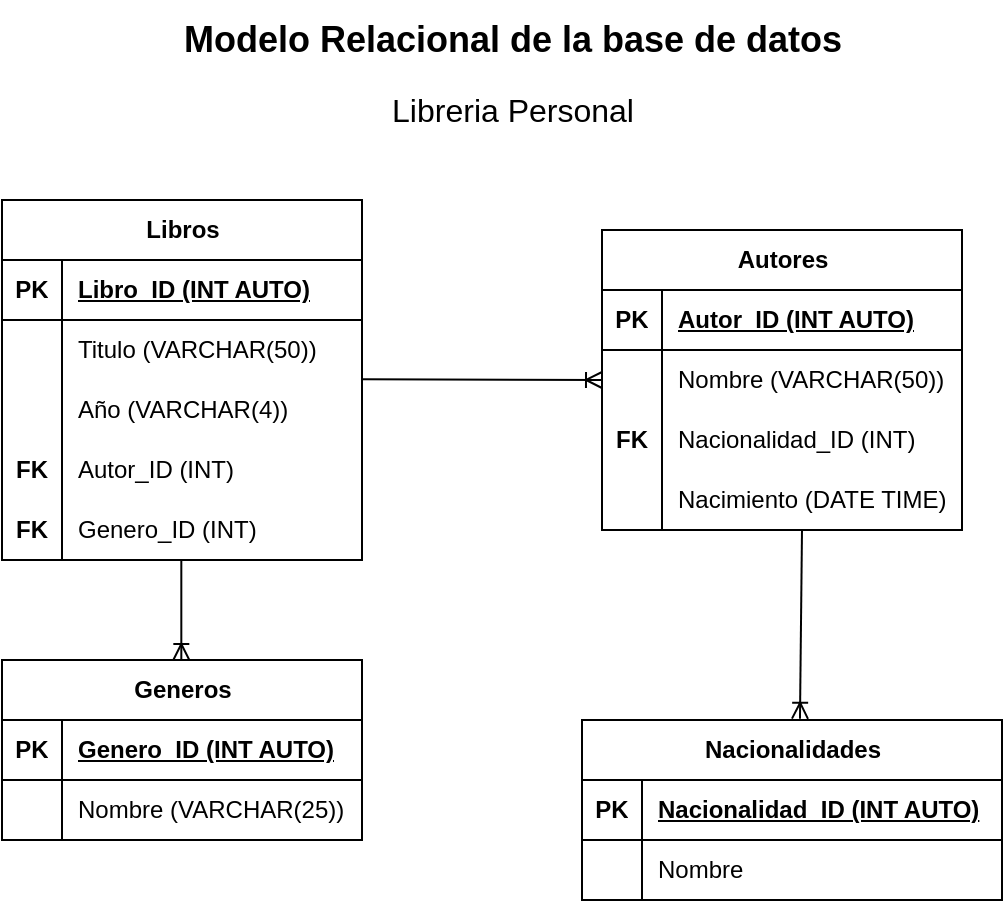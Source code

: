 <mxfile version="24.2.8" type="device">
  <diagram name="Página-1" id="9euo6prnNCywqgt46k-c">
    <mxGraphModel dx="1648" dy="701" grid="1" gridSize="10" guides="1" tooltips="1" connect="1" arrows="1" fold="1" page="1" pageScale="1" pageWidth="413" pageHeight="583" math="0" shadow="0">
      <root>
        <mxCell id="0" />
        <mxCell id="1" parent="0" />
        <mxCell id="jcI66OGWOSjUyQBZKdbH-1" value="Libros" style="shape=table;startSize=30;container=1;collapsible=1;childLayout=tableLayout;fixedRows=1;rowLines=0;fontStyle=1;align=center;resizeLast=1;html=1;" vertex="1" parent="1">
          <mxGeometry x="-250" y="190" width="180" height="180" as="geometry" />
        </mxCell>
        <mxCell id="jcI66OGWOSjUyQBZKdbH-2" value="" style="shape=tableRow;horizontal=0;startSize=0;swimlaneHead=0;swimlaneBody=0;fillColor=none;collapsible=0;dropTarget=0;points=[[0,0.5],[1,0.5]];portConstraint=eastwest;top=0;left=0;right=0;bottom=1;" vertex="1" parent="jcI66OGWOSjUyQBZKdbH-1">
          <mxGeometry y="30" width="180" height="30" as="geometry" />
        </mxCell>
        <mxCell id="jcI66OGWOSjUyQBZKdbH-3" value="PK" style="shape=partialRectangle;connectable=0;fillColor=none;top=0;left=0;bottom=0;right=0;fontStyle=1;overflow=hidden;whiteSpace=wrap;html=1;" vertex="1" parent="jcI66OGWOSjUyQBZKdbH-2">
          <mxGeometry width="30" height="30" as="geometry">
            <mxRectangle width="30" height="30" as="alternateBounds" />
          </mxGeometry>
        </mxCell>
        <mxCell id="jcI66OGWOSjUyQBZKdbH-4" value="Libro_ID (INT AUTO)" style="shape=partialRectangle;connectable=0;fillColor=none;top=0;left=0;bottom=0;right=0;align=left;spacingLeft=6;fontStyle=5;overflow=hidden;whiteSpace=wrap;html=1;" vertex="1" parent="jcI66OGWOSjUyQBZKdbH-2">
          <mxGeometry x="30" width="150" height="30" as="geometry">
            <mxRectangle width="150" height="30" as="alternateBounds" />
          </mxGeometry>
        </mxCell>
        <mxCell id="jcI66OGWOSjUyQBZKdbH-5" value="" style="shape=tableRow;horizontal=0;startSize=0;swimlaneHead=0;swimlaneBody=0;fillColor=none;collapsible=0;dropTarget=0;points=[[0,0.5],[1,0.5]];portConstraint=eastwest;top=0;left=0;right=0;bottom=0;" vertex="1" parent="jcI66OGWOSjUyQBZKdbH-1">
          <mxGeometry y="60" width="180" height="30" as="geometry" />
        </mxCell>
        <mxCell id="jcI66OGWOSjUyQBZKdbH-6" value="" style="shape=partialRectangle;connectable=0;fillColor=none;top=0;left=0;bottom=0;right=0;editable=1;overflow=hidden;whiteSpace=wrap;html=1;" vertex="1" parent="jcI66OGWOSjUyQBZKdbH-5">
          <mxGeometry width="30" height="30" as="geometry">
            <mxRectangle width="30" height="30" as="alternateBounds" />
          </mxGeometry>
        </mxCell>
        <mxCell id="jcI66OGWOSjUyQBZKdbH-7" value="Titulo (VARCHAR(50))" style="shape=partialRectangle;connectable=0;fillColor=none;top=0;left=0;bottom=0;right=0;align=left;spacingLeft=6;overflow=hidden;whiteSpace=wrap;html=1;" vertex="1" parent="jcI66OGWOSjUyQBZKdbH-5">
          <mxGeometry x="30" width="150" height="30" as="geometry">
            <mxRectangle width="150" height="30" as="alternateBounds" />
          </mxGeometry>
        </mxCell>
        <mxCell id="jcI66OGWOSjUyQBZKdbH-8" value="" style="shape=tableRow;horizontal=0;startSize=0;swimlaneHead=0;swimlaneBody=0;fillColor=none;collapsible=0;dropTarget=0;points=[[0,0.5],[1,0.5]];portConstraint=eastwest;top=0;left=0;right=0;bottom=0;" vertex="1" parent="jcI66OGWOSjUyQBZKdbH-1">
          <mxGeometry y="90" width="180" height="30" as="geometry" />
        </mxCell>
        <mxCell id="jcI66OGWOSjUyQBZKdbH-9" value="" style="shape=partialRectangle;connectable=0;fillColor=none;top=0;left=0;bottom=0;right=0;editable=1;overflow=hidden;whiteSpace=wrap;html=1;" vertex="1" parent="jcI66OGWOSjUyQBZKdbH-8">
          <mxGeometry width="30" height="30" as="geometry">
            <mxRectangle width="30" height="30" as="alternateBounds" />
          </mxGeometry>
        </mxCell>
        <mxCell id="jcI66OGWOSjUyQBZKdbH-10" value="Año (VARCHAR(4))" style="shape=partialRectangle;connectable=0;fillColor=none;top=0;left=0;bottom=0;right=0;align=left;spacingLeft=6;overflow=hidden;whiteSpace=wrap;html=1;" vertex="1" parent="jcI66OGWOSjUyQBZKdbH-8">
          <mxGeometry x="30" width="150" height="30" as="geometry">
            <mxRectangle width="150" height="30" as="alternateBounds" />
          </mxGeometry>
        </mxCell>
        <mxCell id="jcI66OGWOSjUyQBZKdbH-11" value="" style="shape=tableRow;horizontal=0;startSize=0;swimlaneHead=0;swimlaneBody=0;fillColor=none;collapsible=0;dropTarget=0;points=[[0,0.5],[1,0.5]];portConstraint=eastwest;top=0;left=0;right=0;bottom=0;" vertex="1" parent="jcI66OGWOSjUyQBZKdbH-1">
          <mxGeometry y="120" width="180" height="30" as="geometry" />
        </mxCell>
        <mxCell id="jcI66OGWOSjUyQBZKdbH-12" value="&lt;b&gt;FK&lt;/b&gt;" style="shape=partialRectangle;connectable=0;fillColor=none;top=0;left=0;bottom=0;right=0;editable=1;overflow=hidden;whiteSpace=wrap;html=1;" vertex="1" parent="jcI66OGWOSjUyQBZKdbH-11">
          <mxGeometry width="30" height="30" as="geometry">
            <mxRectangle width="30" height="30" as="alternateBounds" />
          </mxGeometry>
        </mxCell>
        <mxCell id="jcI66OGWOSjUyQBZKdbH-13" value="Autor_ID (INT)" style="shape=partialRectangle;connectable=0;fillColor=none;top=0;left=0;bottom=0;right=0;align=left;spacingLeft=6;overflow=hidden;whiteSpace=wrap;html=1;" vertex="1" parent="jcI66OGWOSjUyQBZKdbH-11">
          <mxGeometry x="30" width="150" height="30" as="geometry">
            <mxRectangle width="150" height="30" as="alternateBounds" />
          </mxGeometry>
        </mxCell>
        <mxCell id="jcI66OGWOSjUyQBZKdbH-14" value="" style="shape=tableRow;horizontal=0;startSize=0;swimlaneHead=0;swimlaneBody=0;fillColor=none;collapsible=0;dropTarget=0;points=[[0,0.5],[1,0.5]];portConstraint=eastwest;top=0;left=0;right=0;bottom=0;" vertex="1" parent="jcI66OGWOSjUyQBZKdbH-1">
          <mxGeometry y="150" width="180" height="30" as="geometry" />
        </mxCell>
        <mxCell id="jcI66OGWOSjUyQBZKdbH-15" value="&lt;b&gt;FK&lt;/b&gt;" style="shape=partialRectangle;connectable=0;fillColor=none;top=0;left=0;bottom=0;right=0;editable=1;overflow=hidden;whiteSpace=wrap;html=1;" vertex="1" parent="jcI66OGWOSjUyQBZKdbH-14">
          <mxGeometry width="30" height="30" as="geometry">
            <mxRectangle width="30" height="30" as="alternateBounds" />
          </mxGeometry>
        </mxCell>
        <mxCell id="jcI66OGWOSjUyQBZKdbH-16" value="Genero_ID (INT)" style="shape=partialRectangle;connectable=0;fillColor=none;top=0;left=0;bottom=0;right=0;align=left;spacingLeft=6;overflow=hidden;whiteSpace=wrap;html=1;" vertex="1" parent="jcI66OGWOSjUyQBZKdbH-14">
          <mxGeometry x="30" width="150" height="30" as="geometry">
            <mxRectangle width="150" height="30" as="alternateBounds" />
          </mxGeometry>
        </mxCell>
        <mxCell id="jcI66OGWOSjUyQBZKdbH-46" value="Nacionalidades" style="shape=table;startSize=30;container=1;collapsible=1;childLayout=tableLayout;fixedRows=1;rowLines=0;fontStyle=1;align=center;resizeLast=1;html=1;" vertex="1" parent="1">
          <mxGeometry x="40" y="450" width="210" height="90" as="geometry" />
        </mxCell>
        <mxCell id="jcI66OGWOSjUyQBZKdbH-47" value="" style="shape=tableRow;horizontal=0;startSize=0;swimlaneHead=0;swimlaneBody=0;fillColor=none;collapsible=0;dropTarget=0;points=[[0,0.5],[1,0.5]];portConstraint=eastwest;top=0;left=0;right=0;bottom=1;" vertex="1" parent="jcI66OGWOSjUyQBZKdbH-46">
          <mxGeometry y="30" width="210" height="30" as="geometry" />
        </mxCell>
        <mxCell id="jcI66OGWOSjUyQBZKdbH-48" value="PK" style="shape=partialRectangle;connectable=0;fillColor=none;top=0;left=0;bottom=0;right=0;fontStyle=1;overflow=hidden;whiteSpace=wrap;html=1;" vertex="1" parent="jcI66OGWOSjUyQBZKdbH-47">
          <mxGeometry width="30" height="30" as="geometry">
            <mxRectangle width="30" height="30" as="alternateBounds" />
          </mxGeometry>
        </mxCell>
        <mxCell id="jcI66OGWOSjUyQBZKdbH-49" value="Nacionalidad_ID (INT AUTO)" style="shape=partialRectangle;connectable=0;fillColor=none;top=0;left=0;bottom=0;right=0;align=left;spacingLeft=6;fontStyle=5;overflow=hidden;whiteSpace=wrap;html=1;" vertex="1" parent="jcI66OGWOSjUyQBZKdbH-47">
          <mxGeometry x="30" width="180" height="30" as="geometry">
            <mxRectangle width="180" height="30" as="alternateBounds" />
          </mxGeometry>
        </mxCell>
        <mxCell id="jcI66OGWOSjUyQBZKdbH-50" value="" style="shape=tableRow;horizontal=0;startSize=0;swimlaneHead=0;swimlaneBody=0;fillColor=none;collapsible=0;dropTarget=0;points=[[0,0.5],[1,0.5]];portConstraint=eastwest;top=0;left=0;right=0;bottom=0;" vertex="1" parent="jcI66OGWOSjUyQBZKdbH-46">
          <mxGeometry y="60" width="210" height="30" as="geometry" />
        </mxCell>
        <mxCell id="jcI66OGWOSjUyQBZKdbH-51" value="" style="shape=partialRectangle;connectable=0;fillColor=none;top=0;left=0;bottom=0;right=0;editable=1;overflow=hidden;whiteSpace=wrap;html=1;" vertex="1" parent="jcI66OGWOSjUyQBZKdbH-50">
          <mxGeometry width="30" height="30" as="geometry">
            <mxRectangle width="30" height="30" as="alternateBounds" />
          </mxGeometry>
        </mxCell>
        <mxCell id="jcI66OGWOSjUyQBZKdbH-52" value="Nombre" style="shape=partialRectangle;connectable=0;fillColor=none;top=0;left=0;bottom=0;right=0;align=left;spacingLeft=6;overflow=hidden;whiteSpace=wrap;html=1;" vertex="1" parent="jcI66OGWOSjUyQBZKdbH-50">
          <mxGeometry x="30" width="180" height="30" as="geometry">
            <mxRectangle width="180" height="30" as="alternateBounds" />
          </mxGeometry>
        </mxCell>
        <mxCell id="jcI66OGWOSjUyQBZKdbH-59" value="Generos" style="shape=table;startSize=30;container=1;collapsible=1;childLayout=tableLayout;fixedRows=1;rowLines=0;fontStyle=1;align=center;resizeLast=1;html=1;" vertex="1" parent="1">
          <mxGeometry x="-250" y="420" width="180" height="90" as="geometry" />
        </mxCell>
        <mxCell id="jcI66OGWOSjUyQBZKdbH-60" value="" style="shape=tableRow;horizontal=0;startSize=0;swimlaneHead=0;swimlaneBody=0;fillColor=none;collapsible=0;dropTarget=0;points=[[0,0.5],[1,0.5]];portConstraint=eastwest;top=0;left=0;right=0;bottom=1;" vertex="1" parent="jcI66OGWOSjUyQBZKdbH-59">
          <mxGeometry y="30" width="180" height="30" as="geometry" />
        </mxCell>
        <mxCell id="jcI66OGWOSjUyQBZKdbH-61" value="PK" style="shape=partialRectangle;connectable=0;fillColor=none;top=0;left=0;bottom=0;right=0;fontStyle=1;overflow=hidden;whiteSpace=wrap;html=1;" vertex="1" parent="jcI66OGWOSjUyQBZKdbH-60">
          <mxGeometry width="30" height="30" as="geometry">
            <mxRectangle width="30" height="30" as="alternateBounds" />
          </mxGeometry>
        </mxCell>
        <mxCell id="jcI66OGWOSjUyQBZKdbH-62" value="Genero_ID (INT AUTO)" style="shape=partialRectangle;connectable=0;fillColor=none;top=0;left=0;bottom=0;right=0;align=left;spacingLeft=6;fontStyle=5;overflow=hidden;whiteSpace=wrap;html=1;" vertex="1" parent="jcI66OGWOSjUyQBZKdbH-60">
          <mxGeometry x="30" width="150" height="30" as="geometry">
            <mxRectangle width="150" height="30" as="alternateBounds" />
          </mxGeometry>
        </mxCell>
        <mxCell id="jcI66OGWOSjUyQBZKdbH-63" value="" style="shape=tableRow;horizontal=0;startSize=0;swimlaneHead=0;swimlaneBody=0;fillColor=none;collapsible=0;dropTarget=0;points=[[0,0.5],[1,0.5]];portConstraint=eastwest;top=0;left=0;right=0;bottom=0;" vertex="1" parent="jcI66OGWOSjUyQBZKdbH-59">
          <mxGeometry y="60" width="180" height="30" as="geometry" />
        </mxCell>
        <mxCell id="jcI66OGWOSjUyQBZKdbH-64" value="" style="shape=partialRectangle;connectable=0;fillColor=none;top=0;left=0;bottom=0;right=0;editable=1;overflow=hidden;whiteSpace=wrap;html=1;" vertex="1" parent="jcI66OGWOSjUyQBZKdbH-63">
          <mxGeometry width="30" height="30" as="geometry">
            <mxRectangle width="30" height="30" as="alternateBounds" />
          </mxGeometry>
        </mxCell>
        <mxCell id="jcI66OGWOSjUyQBZKdbH-65" value="Nombre (VARCHAR(25))" style="shape=partialRectangle;connectable=0;fillColor=none;top=0;left=0;bottom=0;right=0;align=left;spacingLeft=6;overflow=hidden;whiteSpace=wrap;html=1;" vertex="1" parent="jcI66OGWOSjUyQBZKdbH-63">
          <mxGeometry x="30" width="150" height="30" as="geometry">
            <mxRectangle width="150" height="30" as="alternateBounds" />
          </mxGeometry>
        </mxCell>
        <mxCell id="jcI66OGWOSjUyQBZKdbH-33" value="Autores" style="shape=table;startSize=30;container=1;collapsible=1;childLayout=tableLayout;fixedRows=1;rowLines=0;fontStyle=1;align=center;resizeLast=1;html=1;" vertex="1" parent="1">
          <mxGeometry x="50" y="205" width="180" height="150" as="geometry" />
        </mxCell>
        <mxCell id="jcI66OGWOSjUyQBZKdbH-34" value="" style="shape=tableRow;horizontal=0;startSize=0;swimlaneHead=0;swimlaneBody=0;fillColor=none;collapsible=0;dropTarget=0;points=[[0,0.5],[1,0.5]];portConstraint=eastwest;top=0;left=0;right=0;bottom=1;" vertex="1" parent="jcI66OGWOSjUyQBZKdbH-33">
          <mxGeometry y="30" width="180" height="30" as="geometry" />
        </mxCell>
        <mxCell id="jcI66OGWOSjUyQBZKdbH-35" value="PK" style="shape=partialRectangle;connectable=0;fillColor=none;top=0;left=0;bottom=0;right=0;fontStyle=1;overflow=hidden;whiteSpace=wrap;html=1;" vertex="1" parent="jcI66OGWOSjUyQBZKdbH-34">
          <mxGeometry width="30" height="30" as="geometry">
            <mxRectangle width="30" height="30" as="alternateBounds" />
          </mxGeometry>
        </mxCell>
        <mxCell id="jcI66OGWOSjUyQBZKdbH-36" value="Autor_ID (INT AUTO)" style="shape=partialRectangle;connectable=0;fillColor=none;top=0;left=0;bottom=0;right=0;align=left;spacingLeft=6;fontStyle=5;overflow=hidden;whiteSpace=wrap;html=1;" vertex="1" parent="jcI66OGWOSjUyQBZKdbH-34">
          <mxGeometry x="30" width="150" height="30" as="geometry">
            <mxRectangle width="150" height="30" as="alternateBounds" />
          </mxGeometry>
        </mxCell>
        <mxCell id="jcI66OGWOSjUyQBZKdbH-37" value="" style="shape=tableRow;horizontal=0;startSize=0;swimlaneHead=0;swimlaneBody=0;fillColor=none;collapsible=0;dropTarget=0;points=[[0,0.5],[1,0.5]];portConstraint=eastwest;top=0;left=0;right=0;bottom=0;" vertex="1" parent="jcI66OGWOSjUyQBZKdbH-33">
          <mxGeometry y="60" width="180" height="30" as="geometry" />
        </mxCell>
        <mxCell id="jcI66OGWOSjUyQBZKdbH-38" value="" style="shape=partialRectangle;connectable=0;fillColor=none;top=0;left=0;bottom=0;right=0;editable=1;overflow=hidden;whiteSpace=wrap;html=1;" vertex="1" parent="jcI66OGWOSjUyQBZKdbH-37">
          <mxGeometry width="30" height="30" as="geometry">
            <mxRectangle width="30" height="30" as="alternateBounds" />
          </mxGeometry>
        </mxCell>
        <mxCell id="jcI66OGWOSjUyQBZKdbH-39" value="Nombre (VARCHAR(50))" style="shape=partialRectangle;connectable=0;fillColor=none;top=0;left=0;bottom=0;right=0;align=left;spacingLeft=6;overflow=hidden;whiteSpace=wrap;html=1;" vertex="1" parent="jcI66OGWOSjUyQBZKdbH-37">
          <mxGeometry x="30" width="150" height="30" as="geometry">
            <mxRectangle width="150" height="30" as="alternateBounds" />
          </mxGeometry>
        </mxCell>
        <mxCell id="jcI66OGWOSjUyQBZKdbH-40" value="" style="shape=tableRow;horizontal=0;startSize=0;swimlaneHead=0;swimlaneBody=0;fillColor=none;collapsible=0;dropTarget=0;points=[[0,0.5],[1,0.5]];portConstraint=eastwest;top=0;left=0;right=0;bottom=0;" vertex="1" parent="jcI66OGWOSjUyQBZKdbH-33">
          <mxGeometry y="90" width="180" height="30" as="geometry" />
        </mxCell>
        <mxCell id="jcI66OGWOSjUyQBZKdbH-41" value="&lt;b&gt;FK&lt;/b&gt;" style="shape=partialRectangle;connectable=0;fillColor=none;top=0;left=0;bottom=0;right=0;editable=1;overflow=hidden;whiteSpace=wrap;html=1;" vertex="1" parent="jcI66OGWOSjUyQBZKdbH-40">
          <mxGeometry width="30" height="30" as="geometry">
            <mxRectangle width="30" height="30" as="alternateBounds" />
          </mxGeometry>
        </mxCell>
        <mxCell id="jcI66OGWOSjUyQBZKdbH-42" value="Nacionalidad_ID (INT)" style="shape=partialRectangle;connectable=0;fillColor=none;top=0;left=0;bottom=0;right=0;align=left;spacingLeft=6;overflow=hidden;whiteSpace=wrap;html=1;" vertex="1" parent="jcI66OGWOSjUyQBZKdbH-40">
          <mxGeometry x="30" width="150" height="30" as="geometry">
            <mxRectangle width="150" height="30" as="alternateBounds" />
          </mxGeometry>
        </mxCell>
        <mxCell id="jcI66OGWOSjUyQBZKdbH-43" value="" style="shape=tableRow;horizontal=0;startSize=0;swimlaneHead=0;swimlaneBody=0;fillColor=none;collapsible=0;dropTarget=0;points=[[0,0.5],[1,0.5]];portConstraint=eastwest;top=0;left=0;right=0;bottom=0;" vertex="1" parent="jcI66OGWOSjUyQBZKdbH-33">
          <mxGeometry y="120" width="180" height="30" as="geometry" />
        </mxCell>
        <mxCell id="jcI66OGWOSjUyQBZKdbH-44" value="" style="shape=partialRectangle;connectable=0;fillColor=none;top=0;left=0;bottom=0;right=0;editable=1;overflow=hidden;whiteSpace=wrap;html=1;" vertex="1" parent="jcI66OGWOSjUyQBZKdbH-43">
          <mxGeometry width="30" height="30" as="geometry">
            <mxRectangle width="30" height="30" as="alternateBounds" />
          </mxGeometry>
        </mxCell>
        <mxCell id="jcI66OGWOSjUyQBZKdbH-45" value="Nacimiento (DATE TIME)" style="shape=partialRectangle;connectable=0;fillColor=none;top=0;left=0;bottom=0;right=0;align=left;spacingLeft=6;overflow=hidden;whiteSpace=wrap;html=1;" vertex="1" parent="jcI66OGWOSjUyQBZKdbH-43">
          <mxGeometry x="30" width="150" height="30" as="geometry">
            <mxRectangle width="150" height="30" as="alternateBounds" />
          </mxGeometry>
        </mxCell>
        <mxCell id="jcI66OGWOSjUyQBZKdbH-66" value="" style="fontSize=12;html=1;endArrow=ERoneToMany;rounded=0;entryX=0;entryY=0.5;entryDx=0;entryDy=0;" edge="1" parent="1" target="jcI66OGWOSjUyQBZKdbH-37">
          <mxGeometry width="100" height="100" relative="1" as="geometry">
            <mxPoint x="-70" y="279.58" as="sourcePoint" />
            <mxPoint x="10" y="279.58" as="targetPoint" />
          </mxGeometry>
        </mxCell>
        <mxCell id="jcI66OGWOSjUyQBZKdbH-67" value="" style="fontSize=12;html=1;endArrow=ERoneToMany;rounded=0;" edge="1" parent="1">
          <mxGeometry width="100" height="100" relative="1" as="geometry">
            <mxPoint x="-160.34" y="370" as="sourcePoint" />
            <mxPoint x="-160.34" y="420" as="targetPoint" />
          </mxGeometry>
        </mxCell>
        <mxCell id="jcI66OGWOSjUyQBZKdbH-68" value="" style="fontSize=12;html=1;endArrow=ERoneToMany;rounded=0;entryX=0.519;entryY=-0.007;entryDx=0;entryDy=0;entryPerimeter=0;" edge="1" parent="1" target="jcI66OGWOSjUyQBZKdbH-46">
          <mxGeometry width="100" height="100" relative="1" as="geometry">
            <mxPoint x="150" y="355" as="sourcePoint" />
            <mxPoint x="150" y="445" as="targetPoint" />
          </mxGeometry>
        </mxCell>
        <mxCell id="jcI66OGWOSjUyQBZKdbH-69" value="&lt;b&gt;&lt;font style=&quot;font-size: 18px;&quot;&gt;Modelo Relacional de la base de datos&lt;/font&gt;&lt;/b&gt;" style="text;html=1;align=center;verticalAlign=middle;resizable=0;points=[];autosize=1;strokeColor=none;fillColor=none;" vertex="1" parent="1">
          <mxGeometry x="-170" y="90" width="350" height="40" as="geometry" />
        </mxCell>
        <mxCell id="jcI66OGWOSjUyQBZKdbH-70" value="&lt;font style=&quot;font-size: 16px;&quot;&gt;Libreria Personal&lt;/font&gt;" style="text;html=1;align=center;verticalAlign=middle;resizable=0;points=[];autosize=1;strokeColor=none;fillColor=none;" vertex="1" parent="1">
          <mxGeometry x="-65" y="130" width="140" height="30" as="geometry" />
        </mxCell>
      </root>
    </mxGraphModel>
  </diagram>
</mxfile>
